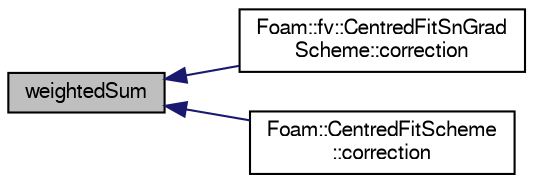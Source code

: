 digraph "weightedSum"
{
  bgcolor="transparent";
  edge [fontname="FreeSans",fontsize="10",labelfontname="FreeSans",labelfontsize="10"];
  node [fontname="FreeSans",fontsize="10",shape=record];
  rankdir="LR";
  Node1 [label="weightedSum",height=0.2,width=0.4,color="black", fillcolor="grey75", style="filled" fontcolor="black"];
  Node1 -> Node2 [dir="back",color="midnightblue",fontsize="10",style="solid",fontname="FreeSans"];
  Node2 [label="Foam::fv::CentredFitSnGrad\lScheme::correction",height=0.2,width=0.4,color="black",URL="$a00247.html#a575a424a2a3d61de0e8d6ad368b61be1",tooltip="Return the explicit correction to the face-interpolate. "];
  Node1 -> Node3 [dir="back",color="midnightblue",fontsize="10",style="solid",fontname="FreeSans"];
  Node3 [label="Foam::CentredFitScheme\l::correction",height=0.2,width=0.4,color="black",URL="$a00244.html#a575a424a2a3d61de0e8d6ad368b61be1",tooltip="Return the explicit correction to the face-interpolate. "];
}
